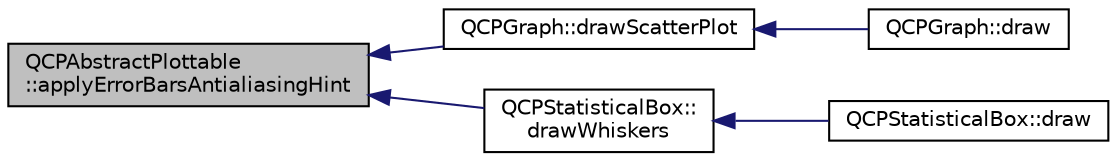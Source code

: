 digraph "QCPAbstractPlottable::applyErrorBarsAntialiasingHint"
{
  edge [fontname="Helvetica",fontsize="10",labelfontname="Helvetica",labelfontsize="10"];
  node [fontname="Helvetica",fontsize="10",shape=record];
  rankdir="LR";
  Node41 [label="QCPAbstractPlottable\l::applyErrorBarsAntialiasingHint",height=0.2,width=0.4,color="black", fillcolor="grey75", style="filled", fontcolor="black"];
  Node41 -> Node42 [dir="back",color="midnightblue",fontsize="10",style="solid",fontname="Helvetica"];
  Node42 [label="QCPGraph::drawScatterPlot",height=0.2,width=0.4,color="black", fillcolor="white", style="filled",URL="$d2/d4c/class_q_c_p_graph.html#ae1f3edd5eb41aa5782e61673488fd3e0"];
  Node42 -> Node43 [dir="back",color="midnightblue",fontsize="10",style="solid",fontname="Helvetica"];
  Node43 [label="QCPGraph::draw",height=0.2,width=0.4,color="black", fillcolor="white", style="filled",URL="$d2/d4c/class_q_c_p_graph.html#a659218cc62c2a7786213d9dd429c1c8d"];
  Node41 -> Node44 [dir="back",color="midnightblue",fontsize="10",style="solid",fontname="Helvetica"];
  Node44 [label="QCPStatisticalBox::\ldrawWhiskers",height=0.2,width=0.4,color="black", fillcolor="white", style="filled",URL="$de/d8d/class_q_c_p_statistical_box.html#ae64401aa18b9c45d4d33f9b46cf4bbd0"];
  Node44 -> Node45 [dir="back",color="midnightblue",fontsize="10",style="solid",fontname="Helvetica"];
  Node45 [label="QCPStatisticalBox::draw",height=0.2,width=0.4,color="black", fillcolor="white", style="filled",URL="$de/d8d/class_q_c_p_statistical_box.html#a753b62761217dd6b92f8a29e286a1317"];
}
